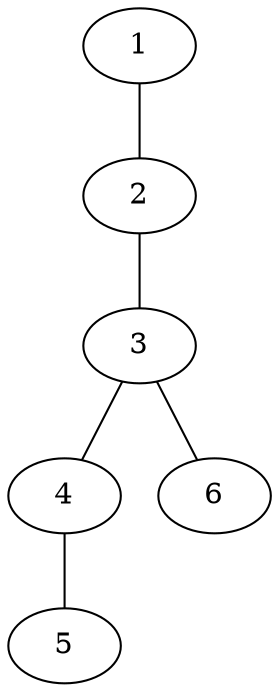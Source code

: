 graph G { 
	"1";
	"2";
	"3";
	"4";
	"5";
	"6";
	"1" -- "2";
	"2" -- "3";
	"3" -- "4";
	"3" -- "6";
	"4" -- "5";
}